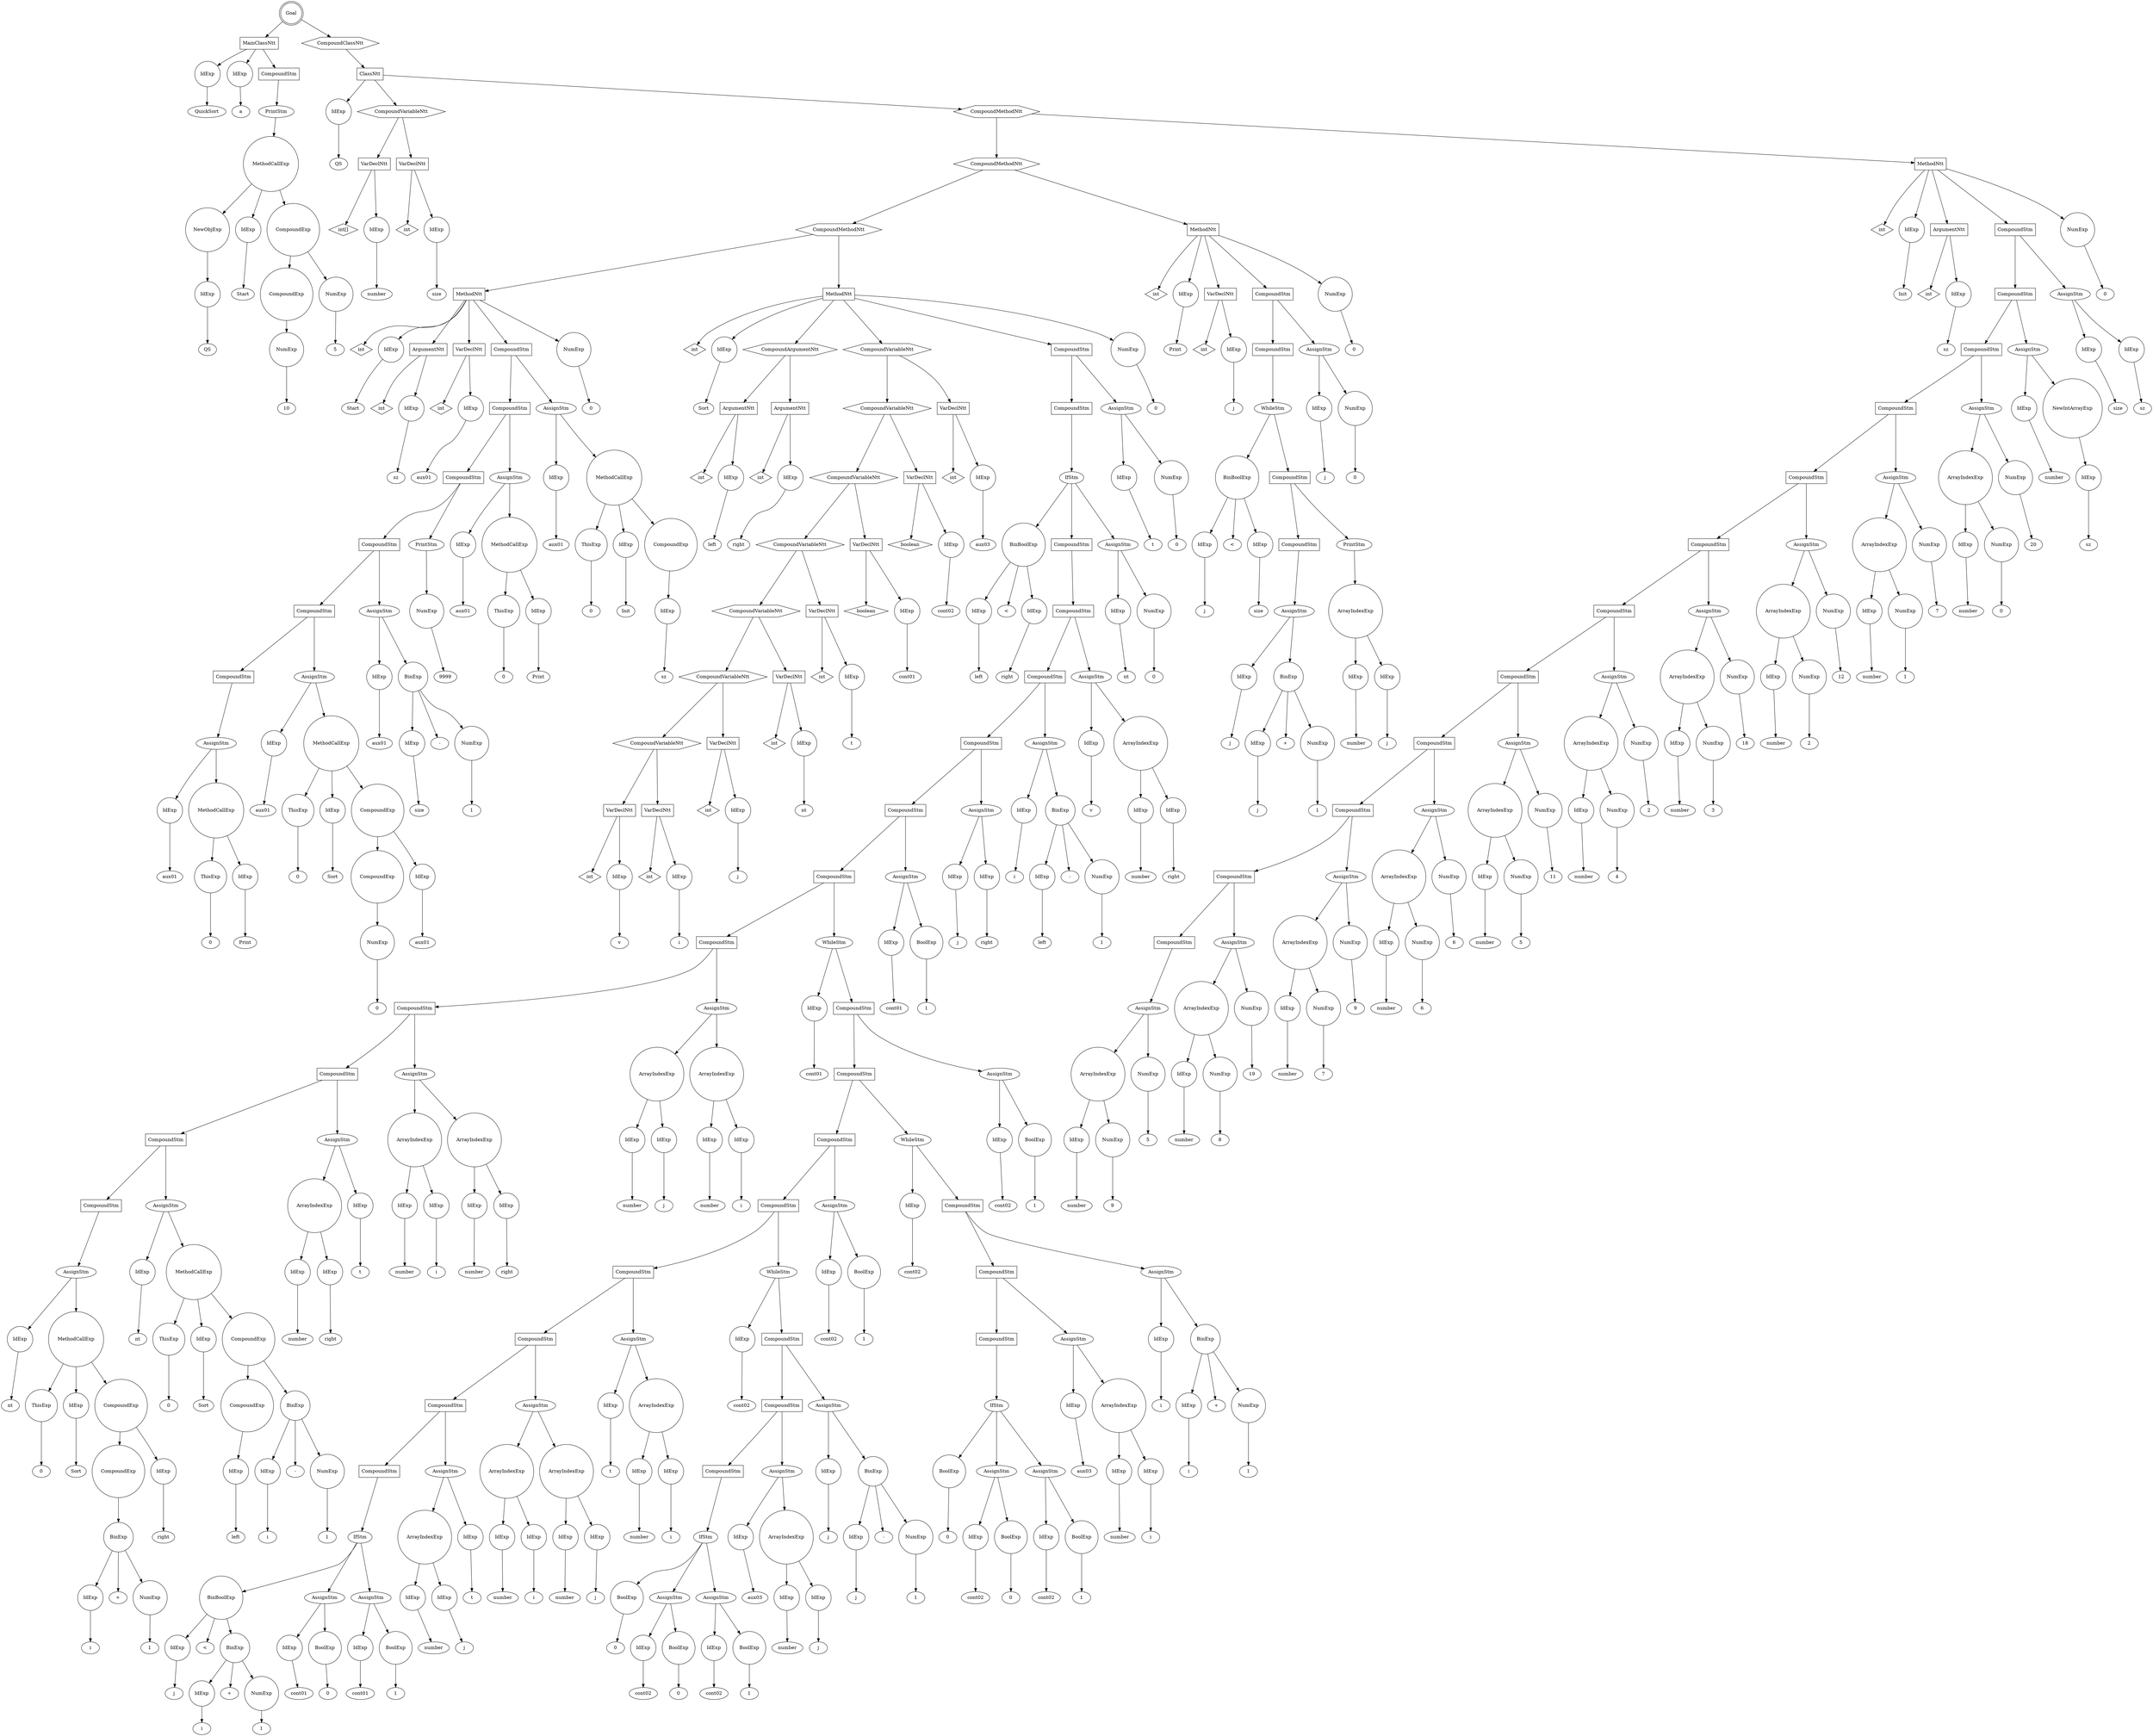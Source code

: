 digraph my_graph {
-1261416320;
-1261416320[label = "Goal", shape = "doublecircle"];
-1261416320->-1261434608;
-1261434608[label = "MainClassNtt", shape = "box"];
-1261434608->-1261434080
-1261434080[label = "IdExp", shape = "circle"];
-1261434080->-1261434064;
-1261434064[label = "QuickSort"];
-1261434608->-1261434128
-1261434128[label = "IdExp", shape = "circle"];
-1261434128->-1261434112;
-1261434112[label = "a"];
-1261434608->-1261434560;
-1261434560[label = "CompoundStm", shape = "polygon"];
-1261434560->-1259338736;
-1259338736[label = "PrintStm", shape = "ellipse"];
-1259338736->-1261434512
-1261434512[label = "MethodCallExp", shape = "circle"];
-1261434512->-1261434224
-1261434224[label = "NewObjExp", shape = "circle"];
-1261434224->-1261434176
-1261434176[label = "IdExp", shape = "circle"];
-1261434176->-1261434160;
-1261434160[label = "QS"];
-1261434512->-1261434272
-1261434272[label = "IdExp", shape = "circle"];
-1261434272->-1261434256;
-1261434256[label = "Start"];
-1261434512->-1261434464;
-1261434464[label = "CompoundExp", shape = "circle"];
-1261434464->-1261434368;
-1261434368[label = "CompoundExp", shape = "circle"];
-1261434368->-1261434320
-1261434320[label = "NumExp", shape = "circle"];
-1261434320->-1261434304;
-1261434304[label = "10"];
-1261434464->-1261434416
-1261434416[label = "NumExp", shape = "circle"];
-1261434416->-1261434400;
-1261434400[label = "5"];
-1261416320->-1261416272;
-1261416272[label = "CompoundClassNtt", shape = "hexagon"];
-1261416272->-1261416224;
-1261416224[label = "ClassNtt", shape = "box"];
-1261416224->-1261434656
-1261434656[label = "IdExp", shape = "circle"];
-1261434656->-1261434640;
-1261434640[label = "QS"];
-1261416224->-1261435040;
-1261435040[label = "CompoundVariableNtt", shape = "hexagon"];
-1261435040->-1261434800;
-1261434800[label = "VarDeclNtt", shape = "box"];
-1261434800->-1261434704;
-1261434704[label = "int[]", shape = "diamond" ];
-1261434800->-1261434752
-1261434752[label = "IdExp", shape = "circle"];
-1261434752->-1261434736;
-1261434736[label = "number"];
-1261435040->-1261434992;
-1261434992[label = "VarDeclNtt", shape = "box"];
-1261434992->-1261434896;
-1261434896[label = "int", shape = "diamond" ];
-1261434992->-1261434944
-1261434944[label = "IdExp", shape = "circle"];
-1261434944->-1261434928;
-1261434928[label = "size"];
-1261416224->-1261416176;
-1261416176[label = "CompoundMethodNtt", shape = "hexagon"];
-1261416176->-1261418624;
-1261418624[label = "CompoundMethodNtt", shape = "hexagon"];
-1261418624->-1261423472;
-1261423472[label = "CompoundMethodNtt", shape = "hexagon"];
-1261423472->-1250949680;
-1250949680[label = "MethodNtt", shape = "box"];
-1250949680->-1261435088;
-1261435088[label = "int", shape = "diamond" ];
-1250949680->-1261435136
-1261435136[label = "IdExp", shape = "circle"];
-1261435136->-1261435120;
-1261435120[label = "Start"];
-1250949680->-1261435280;
-1261435280[label = "ArgumentNtt", shape = "box"];
-1261435280->-1261435184;
-1261435184[label = "int", shape = "diamond" ];
-1261435280->-1261435232
-1261435232[label = "IdExp", shape = "circle"];
-1261435232->-1261435216;
-1261435216[label = "sz"];
-1250949680->-1261435472;
-1261435472[label = "VarDeclNtt", shape = "box"];
-1261435472->-1261435376;
-1261435376[label = "int", shape = "diamond" ];
-1261435472->-1261435424
-1261435424[label = "IdExp", shape = "circle"];
-1261435424->-1261435408;
-1261435408[label = "aux01"];
-1250949680->-1261431200;
-1261431200[label = "CompoundStm", shape = "polygon"];
-1261431200->-1261431152;
-1261431152[label = "CompoundStm", shape = "polygon"];
-1261431152->-1261431104;
-1261431104[label = "CompoundStm", shape = "polygon"];
-1261431104->-1261431056;
-1261431056[label = "CompoundStm", shape = "polygon"];
-1261431056->-1261431008;
-1261431008[label = "CompoundStm", shape = "polygon"];
-1261431008->-1261430960;
-1261430960[label = "CompoundStm", shape = "polygon"];
-1261430960->-1261430912;
-1261430912[label = "AssignStm", shape = "ellipse"];
-1261430912->-1261436864
-1261436864[label = "IdExp", shape = "circle"];
-1261436864->-1261436848;
-1261436848[label = "aux01"];
-1261430912->-1261430864
-1261430864[label = "MethodCallExp", shape = "circle"];
-1261430864->-1261436912
-1261436912[label = "ThisExp", shape = "circle"];
-1261436912->-1261436896;
-1261436896[label = "0"];
-1261430864->-1261430816
-1261430816[label = "IdExp", shape = "circle"];
-1261430816->-1261430800;
-1261430800[label = "Print"];
-1261431008->-1261436816;
-1261436816[label = "AssignStm", shape = "ellipse"];
-1261436816->-1261436432
-1261436432[label = "IdExp", shape = "circle"];
-1261436432->-1261436416;
-1261436416[label = "aux01"];
-1261436816->-1261436768
-1261436768[label = "MethodCallExp", shape = "circle"];
-1261436768->-1261436480
-1261436480[label = "ThisExp", shape = "circle"];
-1261436480->-1261436464;
-1261436464[label = "0"];
-1261436768->-1261436528
-1261436528[label = "IdExp", shape = "circle"];
-1261436528->-1261436512;
-1261436512[label = "Sort"];
-1261436768->-1261436720;
-1261436720[label = "CompoundExp", shape = "circle"];
-1261436720->-1261436624;
-1261436624[label = "CompoundExp", shape = "circle"];
-1261436624->-1261436576
-1261436576[label = "NumExp", shape = "circle"];
-1261436576->-1261436560;
-1261436560[label = "0"];
-1261436720->-1261436672
-1261436672[label = "IdExp", shape = "circle"];
-1261436672->-1261436656;
-1261436656[label = "aux01"];
-1261431056->-1261436384;
-1261436384[label = "AssignStm", shape = "ellipse"];
-1261436384->-1261436192
-1261436192[label = "IdExp", shape = "circle"];
-1261436192->-1261436176;
-1261436176[label = "aux01"];
-1261436384->-1261436336;
-1261436336[label = "BinExp", shape = "circle"];
-1261436336->-1261436240
-1261436240[label = "IdExp", shape = "circle"];
-1261436240->-1261436224;
-1261436224[label = "size"];
-1261436336->-1261436312;
-1261436312[label = "-" ];
-1261436336->-1261436288
-1261436288[label = "NumExp", shape = "circle"];
-1261436288->-1261436272;
-1261436272[label = "1"];
-1261431104->-1259339472;
-1259339472[label = "PrintStm", shape = "ellipse"];
-1259339472->-1261436144
-1261436144[label = "NumExp", shape = "circle"];
-1261436144->-1261436128;
-1261436128[label = "9999"];
-1261431152->-1261436096;
-1261436096[label = "AssignStm", shape = "ellipse"];
-1261436096->-1261435904
-1261435904[label = "IdExp", shape = "circle"];
-1261435904->-1261435888;
-1261435888[label = "aux01"];
-1261436096->-1261436048
-1261436048[label = "MethodCallExp", shape = "circle"];
-1261436048->-1261435952
-1261435952[label = "ThisExp", shape = "circle"];
-1261435952->-1261435936;
-1261435936[label = "0"];
-1261436048->-1261436000
-1261436000[label = "IdExp", shape = "circle"];
-1261436000->-1261435984;
-1261435984[label = "Print"];
-1261431200->-1261435856;
-1261435856[label = "AssignStm", shape = "ellipse"];
-1261435856->-1261435568
-1261435568[label = "IdExp", shape = "circle"];
-1261435568->-1261435552;
-1261435552[label = "aux01"];
-1261435856->-1261435808
-1261435808[label = "MethodCallExp", shape = "circle"];
-1261435808->-1261435616
-1261435616[label = "ThisExp", shape = "circle"];
-1261435616->-1261435600;
-1261435600[label = "0"];
-1261435808->-1261435664
-1261435664[label = "IdExp", shape = "circle"];
-1261435664->-1261435648;
-1261435648[label = "Init"];
-1261435808->-1261435760;
-1261435760[label = "CompoundExp", shape = "circle"];
-1261435760->-1261435712
-1261435712[label = "IdExp", shape = "circle"];
-1261435712->-1261435696;
-1261435696[label = "sz"];
-1250949680->-1261431248
-1261431248[label = "NumExp", shape = "circle"];
-1261431248->-1261431232;
-1261431232[label = "0"];
-1261423472->-1250950384;
-1250950384[label = "MethodNtt", shape = "box"];
-1250950384->-1261431344;
-1261431344[label = "int", shape = "diamond" ];
-1250950384->-1261431392
-1261431392[label = "IdExp", shape = "circle"];
-1261431392->-1261431376;
-1261431376[label = "Sort"];
-1250950384->-1261431776;
-1261431776[label = "CompoundArgumentNtt", shape = "hexagon"];
-1261431776->-1261431536;
-1261431536[label = "ArgumentNtt", shape = "box"];
-1261431536->-1261431440;
-1261431440[label = "int", shape = "diamond" ];
-1261431536->-1261431488
-1261431488[label = "IdExp", shape = "circle"];
-1261431488->-1261431472;
-1261431472[label = "left"];
-1261431776->-1261431728;
-1261431728[label = "ArgumentNtt", shape = "box"];
-1261431728->-1261431632;
-1261431632[label = "int", shape = "diamond" ];
-1261431728->-1261431680
-1261431680[label = "IdExp", shape = "circle"];
-1261431680->-1261431664;
-1261431664[label = "right"];
-1250950384->-1261433312;
-1261433312[label = "CompoundVariableNtt", shape = "hexagon"];
-1261433312->-1261433120;
-1261433120[label = "CompoundVariableNtt", shape = "hexagon"];
-1261433120->-1261432928;
-1261432928[label = "CompoundVariableNtt", shape = "hexagon"];
-1261432928->-1261432736;
-1261432736[label = "CompoundVariableNtt", shape = "hexagon"];
-1261432736->-1261432544;
-1261432544[label = "CompoundVariableNtt", shape = "hexagon"];
-1261432544->-1261432352;
-1261432352[label = "CompoundVariableNtt", shape = "hexagon"];
-1261432352->-1261432160;
-1261432160[label = "CompoundVariableNtt", shape = "hexagon"];
-1261432160->-1261431920;
-1261431920[label = "VarDeclNtt", shape = "box"];
-1261431920->-1261431824;
-1261431824[label = "int", shape = "diamond" ];
-1261431920->-1261431872
-1261431872[label = "IdExp", shape = "circle"];
-1261431872->-1261431856;
-1261431856[label = "v"];
-1261432160->-1261432112;
-1261432112[label = "VarDeclNtt", shape = "box"];
-1261432112->-1261432016;
-1261432016[label = "int", shape = "diamond" ];
-1261432112->-1261432064
-1261432064[label = "IdExp", shape = "circle"];
-1261432064->-1261432048;
-1261432048[label = "i"];
-1261432352->-1261432304;
-1261432304[label = "VarDeclNtt", shape = "box"];
-1261432304->-1261432208;
-1261432208[label = "int", shape = "diamond" ];
-1261432304->-1261432256
-1261432256[label = "IdExp", shape = "circle"];
-1261432256->-1261432240;
-1261432240[label = "j"];
-1261432544->-1261432496;
-1261432496[label = "VarDeclNtt", shape = "box"];
-1261432496->-1261432400;
-1261432400[label = "int", shape = "diamond" ];
-1261432496->-1261432448
-1261432448[label = "IdExp", shape = "circle"];
-1261432448->-1261432432;
-1261432432[label = "nt"];
-1261432736->-1261432688;
-1261432688[label = "VarDeclNtt", shape = "box"];
-1261432688->-1261432592;
-1261432592[label = "int", shape = "diamond" ];
-1261432688->-1261432640
-1261432640[label = "IdExp", shape = "circle"];
-1261432640->-1261432624;
-1261432624[label = "t"];
-1261432928->-1261432880;
-1261432880[label = "VarDeclNtt", shape = "box"];
-1261432880->-1261432784;
-1261432784[label = "boolean", shape = "diamond" ];
-1261432880->-1261432832
-1261432832[label = "IdExp", shape = "circle"];
-1261432832->-1261432816;
-1261432816[label = "cont01"];
-1261433120->-1261433072;
-1261433072[label = "VarDeclNtt", shape = "box"];
-1261433072->-1261432976;
-1261432976[label = "boolean", shape = "diamond" ];
-1261433072->-1261433024
-1261433024[label = "IdExp", shape = "circle"];
-1261433024->-1261433008;
-1261433008[label = "cont02"];
-1261433312->-1261433264;
-1261433264[label = "VarDeclNtt", shape = "box"];
-1261433264->-1261433168;
-1261433168[label = "int", shape = "diamond" ];
-1261433264->-1261433216
-1261433216[label = "IdExp", shape = "circle"];
-1261433216->-1261433200;
-1261433200[label = "aux03"];
-1250950384->-1261423376;
-1261423376[label = "CompoundStm", shape = "polygon"];
-1261423376->-1261423328;
-1261423328[label = "CompoundStm", shape = "polygon"];
-1261423328->-1261423280;
-1261423280[label = "IfStm", shape = "ellipse"];
-1261423280->-1261433600;
-1261433600[label = "BinBoolExp", shape = "circle"];
-1261433600->-1261433504
-1261433504[label = "IdExp", shape = "circle"];
-1261433504->-1261433488;
-1261433488[label = "left"];
-1261433600->-1261433576;
-1261433576[label = "<" ];
-1261433600->-1261433552
-1261433552[label = "IdExp", shape = "circle"];
-1261433552->-1261433536;
-1261433536[label = "right"];
-1261423280->-1261423088;
-1261423088[label = "CompoundStm", shape = "polygon"];
-1261423088->-1261423040;
-1261423040[label = "CompoundStm", shape = "polygon"];
-1261423040->-1261422992;
-1261422992[label = "CompoundStm", shape = "polygon"];
-1261422992->-1261422944;
-1261422944[label = "CompoundStm", shape = "polygon"];
-1261422944->-1261422896;
-1261422896[label = "CompoundStm", shape = "polygon"];
-1261422896->-1261422848;
-1261422848[label = "CompoundStm", shape = "polygon"];
-1261422848->-1261422800;
-1261422800[label = "CompoundStm", shape = "polygon"];
-1261422800->-1261422752;
-1261422752[label = "CompoundStm", shape = "polygon"];
-1261422752->-1261422704;
-1261422704[label = "CompoundStm", shape = "polygon"];
-1261422704->-1261422656;
-1261422656[label = "CompoundStm", shape = "polygon"];
-1261422656->-1261422608;
-1261422608[label = "CompoundStm", shape = "polygon"];
-1261422608->-1261422560;
-1261422560[label = "AssignStm", shape = "ellipse"];
-1261422560->-1261422080
-1261422080[label = "IdExp", shape = "circle"];
-1261422080->-1261422064;
-1261422064[label = "nt"];
-1261422560->-1261422512
-1261422512[label = "MethodCallExp", shape = "circle"];
-1261422512->-1261422128
-1261422128[label = "ThisExp", shape = "circle"];
-1261422128->-1261422112;
-1261422112[label = "0"];
-1261422512->-1261422176
-1261422176[label = "IdExp", shape = "circle"];
-1261422176->-1261422160;
-1261422160[label = "Sort"];
-1261422512->-1261422464;
-1261422464[label = "CompoundExp", shape = "circle"];
-1261422464->-1261422368;
-1261422368[label = "CompoundExp", shape = "circle"];
-1261422368->-1261422320;
-1261422320[label = "BinExp", shape = "circle"];
-1261422320->-1261422224
-1261422224[label = "IdExp", shape = "circle"];
-1261422224->-1261422208;
-1261422208[label = "i"];
-1261422320->-1261422296;
-1261422296[label = "+" ];
-1261422320->-1261422272
-1261422272[label = "NumExp", shape = "circle"];
-1261422272->-1261422256;
-1261422256[label = "1"];
-1261422464->-1261422416
-1261422416[label = "IdExp", shape = "circle"];
-1261422416->-1261422400;
-1261422400[label = "right"];
-1261422656->-1261422032;
-1261422032[label = "AssignStm", shape = "ellipse"];
-1261422032->-1261427696
-1261427696[label = "IdExp", shape = "circle"];
-1261427696->-1261427680;
-1261427680[label = "nt"];
-1261422032->-1261421984
-1261421984[label = "MethodCallExp", shape = "circle"];
-1261421984->-1261421600
-1261421600[label = "ThisExp", shape = "circle"];
-1261421600->-1261421584;
-1261421584[label = "0"];
-1261421984->-1261421648
-1261421648[label = "IdExp", shape = "circle"];
-1261421648->-1261421632;
-1261421632[label = "Sort"];
-1261421984->-1261421936;
-1261421936[label = "CompoundExp", shape = "circle"];
-1261421936->-1261421744;
-1261421744[label = "CompoundExp", shape = "circle"];
-1261421744->-1261421696
-1261421696[label = "IdExp", shape = "circle"];
-1261421696->-1261421680;
-1261421680[label = "left"];
-1261421936->-1261421888;
-1261421888[label = "BinExp", shape = "circle"];
-1261421888->-1261421792
-1261421792[label = "IdExp", shape = "circle"];
-1261421792->-1261421776;
-1261421776[label = "i"];
-1261421888->-1261421864;
-1261421864[label = "-" ];
-1261421888->-1261421840
-1261421840[label = "NumExp", shape = "circle"];
-1261421840->-1261421824;
-1261421824[label = "1"];
-1261422704->-1261427648;
-1261427648[label = "AssignStm", shape = "ellipse"];
-1261427648->-1261427552
-1261427552[label = "ArrayIndexExp", shape = "circle"];
-1261427552->-1261427456
-1261427456[label = "IdExp", shape = "circle"];
-1261427456->-1261427440;
-1261427440[label = "number"];
-1261427552->-1261427504
-1261427504[label = "IdExp", shape = "circle"];
-1261427504->-1261427488;
-1261427488[label = "right"];
-1261427648->-1261427600
-1261427600[label = "IdExp", shape = "circle"];
-1261427600->-1261427584;
-1261427584[label = "t"];
-1261422752->-1261427408;
-1261427408[label = "AssignStm", shape = "ellipse"];
-1261427408->-1261427216
-1261427216[label = "ArrayIndexExp", shape = "circle"];
-1261427216->-1261427120
-1261427120[label = "IdExp", shape = "circle"];
-1261427120->-1261427104;
-1261427104[label = "number"];
-1261427216->-1261427168
-1261427168[label = "IdExp", shape = "circle"];
-1261427168->-1261427152;
-1261427152[label = "i"];
-1261427408->-1261427360
-1261427360[label = "ArrayIndexExp", shape = "circle"];
-1261427360->-1261427264
-1261427264[label = "IdExp", shape = "circle"];
-1261427264->-1261427248;
-1261427248[label = "number"];
-1261427360->-1261427312
-1261427312[label = "IdExp", shape = "circle"];
-1261427312->-1261427296;
-1261427296[label = "right"];
-1261422800->-1261427072;
-1261427072[label = "AssignStm", shape = "ellipse"];
-1261427072->-1261426880
-1261426880[label = "ArrayIndexExp", shape = "circle"];
-1261426880->-1261426784
-1261426784[label = "IdExp", shape = "circle"];
-1261426784->-1261426768;
-1261426768[label = "number"];
-1261426880->-1261426832
-1261426832[label = "IdExp", shape = "circle"];
-1261426832->-1261426816;
-1261426816[label = "j"];
-1261427072->-1261427024
-1261427024[label = "ArrayIndexExp", shape = "circle"];
-1261427024->-1261426928
-1261426928[label = "IdExp", shape = "circle"];
-1261426928->-1261426912;
-1261426912[label = "number"];
-1261427024->-1261426976
-1261426976[label = "IdExp", shape = "circle"];
-1261426976->-1261426960;
-1261426960[label = "i"];
-1261422848->-1261426736;
-1261426736[label = "WhileStm", shape = "ellipse"];
-1261426736->-1261428272
-1261428272[label = "IdExp", shape = "circle"];
-1261428272->-1261428256;
-1261428256[label = "cont01"];
-1261426736->-1261426688;
-1261426688[label = "CompoundStm", shape = "polygon"];
-1261426688->-1261426640;
-1261426640[label = "CompoundStm", shape = "polygon"];
-1261426640->-1261426592;
-1261426592[label = "CompoundStm", shape = "polygon"];
-1261426592->-1261426544;
-1261426544[label = "CompoundStm", shape = "polygon"];
-1261426544->-1261426496;
-1261426496[label = "CompoundStm", shape = "polygon"];
-1261426496->-1261426448;
-1261426448[label = "CompoundStm", shape = "polygon"];
-1261426448->-1261426400;
-1261426400[label = "CompoundStm", shape = "polygon"];
-1261426400->-1261426352;
-1261426352[label = "CompoundStm", shape = "polygon"];
-1261426352->-1261426304;
-1261426304[label = "IfStm", shape = "ellipse"];
-1261426304->-1261425968;
-1261425968[label = "BinBoolExp", shape = "circle"];
-1261425968->-1261425776
-1261425776[label = "IdExp", shape = "circle"];
-1261425776->-1261425760;
-1261425760[label = "j"];
-1261425968->-1261425944;
-1261425944[label = "<" ];
-1261425968->-1261425920;
-1261425920[label = "BinExp", shape = "circle"];
-1261425920->-1261425824
-1261425824[label = "IdExp", shape = "circle"];
-1261425824->-1261425808;
-1261425808[label = "i"];
-1261425920->-1261425896;
-1261425896[label = "+" ];
-1261425920->-1261425872
-1261425872[label = "NumExp", shape = "circle"];
-1261425872->-1261425856;
-1261425856[label = "1"];
-1261426304->-1261426112;
-1261426112[label = "AssignStm", shape = "ellipse"];
-1261426112->-1261426016
-1261426016[label = "IdExp", shape = "circle"];
-1261426016->-1261426000;
-1261426000[label = "cont01"];
-1261426112->-1261426064
-1261426064[label = "BoolExp", shape = "circle"];
-1261426064->-1261426048;
-1261426048[label = "0"];
-1261426304->-1261426256;
-1261426256[label = "AssignStm", shape = "ellipse"];
-1261426256->-1261426160
-1261426160[label = "IdExp", shape = "circle"];
-1261426160->-1261426144;
-1261426144[label = "cont01"];
-1261426256->-1261426208
-1261426208[label = "BoolExp", shape = "circle"];
-1261426208->-1261426192;
-1261426192[label = "1"];
-1261426400->-1261425728;
-1261425728[label = "AssignStm", shape = "ellipse"];
-1261425728->-1261425632
-1261425632[label = "ArrayIndexExp", shape = "circle"];
-1261425632->-1261425536
-1261425536[label = "IdExp", shape = "circle"];
-1261425536->-1261425520;
-1261425520[label = "number"];
-1261425632->-1261425584
-1261425584[label = "IdExp", shape = "circle"];
-1261425584->-1261425568;
-1261425568[label = "j"];
-1261425728->-1261425680
-1261425680[label = "IdExp", shape = "circle"];
-1261425680->-1261425664;
-1261425664[label = "t"];
-1261426448->-1261425488;
-1261425488[label = "AssignStm", shape = "ellipse"];
-1261425488->-1261425296
-1261425296[label = "ArrayIndexExp", shape = "circle"];
-1261425296->-1261425200
-1261425200[label = "IdExp", shape = "circle"];
-1261425200->-1261425184;
-1261425184[label = "number"];
-1261425296->-1261425248
-1261425248[label = "IdExp", shape = "circle"];
-1261425248->-1261425232;
-1261425232[label = "i"];
-1261425488->-1261425440
-1261425440[label = "ArrayIndexExp", shape = "circle"];
-1261425440->-1261425344
-1261425344[label = "IdExp", shape = "circle"];
-1261425344->-1261425328;
-1261425328[label = "number"];
-1261425440->-1261425392
-1261425392[label = "IdExp", shape = "circle"];
-1261425392->-1261425376;
-1261425376[label = "j"];
-1261426496->-1261425152;
-1261425152[label = "AssignStm", shape = "ellipse"];
-1261425152->-1261424960
-1261424960[label = "IdExp", shape = "circle"];
-1261424960->-1261424944;
-1261424944[label = "t"];
-1261425152->-1261425104
-1261425104[label = "ArrayIndexExp", shape = "circle"];
-1261425104->-1261425008
-1261425008[label = "IdExp", shape = "circle"];
-1261425008->-1261424992;
-1261424992[label = "number"];
-1261425104->-1261425056
-1261425056[label = "IdExp", shape = "circle"];
-1261425056->-1261425040;
-1261425040[label = "i"];
-1261426544->-1261424912;
-1261424912[label = "WhileStm", shape = "ellipse"];
-1261424912->-1261429856
-1261429856[label = "IdExp", shape = "circle"];
-1261429856->-1261429840;
-1261429840[label = "cont02"];
-1261424912->-1261424864;
-1261424864[label = "CompoundStm", shape = "polygon"];
-1261424864->-1261424816;
-1261424816[label = "CompoundStm", shape = "polygon"];
-1261424816->-1261424768;
-1261424768[label = "CompoundStm", shape = "polygon"];
-1261424768->-1261424720;
-1261424720[label = "IfStm", shape = "ellipse"];
-1261424720->-1261430528
-1261430528[label = "BoolExp", shape = "circle"];
-1261430528->-1261430512;
-1261430512[label = "0"];
-1261424720->-1261430672;
-1261430672[label = "AssignStm", shape = "ellipse"];
-1261430672->-1261430576
-1261430576[label = "IdExp", shape = "circle"];
-1261430576->-1261430560;
-1261430560[label = "cont02"];
-1261430672->-1261430624
-1261430624[label = "BoolExp", shape = "circle"];
-1261430624->-1261430608;
-1261430608[label = "0"];
-1261424720->-1261424672;
-1261424672[label = "AssignStm", shape = "ellipse"];
-1261424672->-1261430720
-1261430720[label = "IdExp", shape = "circle"];
-1261430720->-1261430704;
-1261430704[label = "cont02"];
-1261424672->-1261430768
-1261430768[label = "BoolExp", shape = "circle"];
-1261430768->-1261430752;
-1261430752[label = "1"];
-1261424816->-1261430336;
-1261430336[label = "AssignStm", shape = "ellipse"];
-1261430336->-1261430144
-1261430144[label = "IdExp", shape = "circle"];
-1261430144->-1261430128;
-1261430128[label = "aux03"];
-1261430336->-1261430288
-1261430288[label = "ArrayIndexExp", shape = "circle"];
-1261430288->-1261430192
-1261430192[label = "IdExp", shape = "circle"];
-1261430192->-1261430176;
-1261430176[label = "number"];
-1261430288->-1261430240
-1261430240[label = "IdExp", shape = "circle"];
-1261430240->-1261430224;
-1261430224[label = "j"];
-1261424864->-1261430096;
-1261430096[label = "AssignStm", shape = "ellipse"];
-1261430096->-1261429904
-1261429904[label = "IdExp", shape = "circle"];
-1261429904->-1261429888;
-1261429888[label = "j"];
-1261430096->-1261430048;
-1261430048[label = "BinExp", shape = "circle"];
-1261430048->-1261429952
-1261429952[label = "IdExp", shape = "circle"];
-1261429952->-1261429936;
-1261429936[label = "j"];
-1261430048->-1261430024;
-1261430024[label = "-" ];
-1261430048->-1261430000
-1261430000[label = "NumExp", shape = "circle"];
-1261430000->-1261429984;
-1261429984[label = "1"];
-1261426592->-1261429808;
-1261429808[label = "AssignStm", shape = "ellipse"];
-1261429808->-1261429712
-1261429712[label = "IdExp", shape = "circle"];
-1261429712->-1261429696;
-1261429696[label = "cont02"];
-1261429808->-1261429760
-1261429760[label = "BoolExp", shape = "circle"];
-1261429760->-1261429744;
-1261429744[label = "1"];
-1261426640->-1261429664;
-1261429664[label = "WhileStm", shape = "ellipse"];
-1261429664->-1261428464
-1261428464[label = "IdExp", shape = "circle"];
-1261428464->-1261428448;
-1261428448[label = "cont02"];
-1261429664->-1261429616;
-1261429616[label = "CompoundStm", shape = "polygon"];
-1261429616->-1261429568;
-1261429568[label = "CompoundStm", shape = "polygon"];
-1261429568->-1261429520;
-1261429520[label = "CompoundStm", shape = "polygon"];
-1261429520->-1261429472;
-1261429472[label = "IfStm", shape = "ellipse"];
-1261429472->-1261429136
-1261429136[label = "BoolExp", shape = "circle"];
-1261429136->-1261429120;
-1261429120[label = "0"];
-1261429472->-1261429280;
-1261429280[label = "AssignStm", shape = "ellipse"];
-1261429280->-1261429184
-1261429184[label = "IdExp", shape = "circle"];
-1261429184->-1261429168;
-1261429168[label = "cont02"];
-1261429280->-1261429232
-1261429232[label = "BoolExp", shape = "circle"];
-1261429232->-1261429216;
-1261429216[label = "0"];
-1261429472->-1261429424;
-1261429424[label = "AssignStm", shape = "ellipse"];
-1261429424->-1261429328
-1261429328[label = "IdExp", shape = "circle"];
-1261429328->-1261429312;
-1261429312[label = "cont02"];
-1261429424->-1261429376
-1261429376[label = "BoolExp", shape = "circle"];
-1261429376->-1261429360;
-1261429360[label = "1"];
-1261429568->-1261428944;
-1261428944[label = "AssignStm", shape = "ellipse"];
-1261428944->-1261428752
-1261428752[label = "IdExp", shape = "circle"];
-1261428752->-1261428736;
-1261428736[label = "aux03"];
-1261428944->-1261428896
-1261428896[label = "ArrayIndexExp", shape = "circle"];
-1261428896->-1261428800
-1261428800[label = "IdExp", shape = "circle"];
-1261428800->-1261428784;
-1261428784[label = "number"];
-1261428896->-1261428848
-1261428848[label = "IdExp", shape = "circle"];
-1261428848->-1261428832;
-1261428832[label = "i"];
-1261429616->-1261428704;
-1261428704[label = "AssignStm", shape = "ellipse"];
-1261428704->-1261428512
-1261428512[label = "IdExp", shape = "circle"];
-1261428512->-1261428496;
-1261428496[label = "i"];
-1261428704->-1261428656;
-1261428656[label = "BinExp", shape = "circle"];
-1261428656->-1261428560
-1261428560[label = "IdExp", shape = "circle"];
-1261428560->-1261428544;
-1261428544[label = "i"];
-1261428656->-1261428632;
-1261428632[label = "+" ];
-1261428656->-1261428608
-1261428608[label = "NumExp", shape = "circle"];
-1261428608->-1261428592;
-1261428592[label = "1"];
-1261426688->-1261428416;
-1261428416[label = "AssignStm", shape = "ellipse"];
-1261428416->-1261428320
-1261428320[label = "IdExp", shape = "circle"];
-1261428320->-1261428304;
-1261428304[label = "cont02"];
-1261428416->-1261428368
-1261428368[label = "BoolExp", shape = "circle"];
-1261428368->-1261428352;
-1261428352[label = "1"];
-1261422896->-1261428224;
-1261428224[label = "AssignStm", shape = "ellipse"];
-1261428224->-1261428128
-1261428128[label = "IdExp", shape = "circle"];
-1261428128->-1261428112;
-1261428112[label = "cont01"];
-1261428224->-1261428176
-1261428176[label = "BoolExp", shape = "circle"];
-1261428176->-1261428160;
-1261428160[label = "1"];
-1261422944->-1261428080;
-1261428080[label = "AssignStm", shape = "ellipse"];
-1261428080->-1261427984
-1261427984[label = "IdExp", shape = "circle"];
-1261427984->-1261427968;
-1261427968[label = "j"];
-1261428080->-1261428032
-1261428032[label = "IdExp", shape = "circle"];
-1261428032->-1261428016;
-1261428016[label = "right"];
-1261422992->-1261427936;
-1261427936[label = "AssignStm", shape = "ellipse"];
-1261427936->-1261427744
-1261427744[label = "IdExp", shape = "circle"];
-1261427744->-1261427728;
-1261427728[label = "i"];
-1261427936->-1261427888;
-1261427888[label = "BinExp", shape = "circle"];
-1261427888->-1261427792
-1261427792[label = "IdExp", shape = "circle"];
-1261427792->-1261427776;
-1261427776[label = "left"];
-1261427888->-1261427864;
-1261427864[label = "-" ];
-1261427888->-1261427840
-1261427840[label = "NumExp", shape = "circle"];
-1261427840->-1261427824;
-1261427824[label = "1"];
-1261423040->-1261433840;
-1261433840[label = "AssignStm", shape = "ellipse"];
-1261433840->-1261433648
-1261433648[label = "IdExp", shape = "circle"];
-1261433648->-1261433632;
-1261433632[label = "v"];
-1261433840->-1261433792
-1261433792[label = "ArrayIndexExp", shape = "circle"];
-1261433792->-1261433696
-1261433696[label = "IdExp", shape = "circle"];
-1261433696->-1261433680;
-1261433680[label = "number"];
-1261433792->-1261433744
-1261433744[label = "IdExp", shape = "circle"];
-1261433744->-1261433728;
-1261433728[label = "right"];
-1261423280->-1261423232;
-1261423232[label = "AssignStm", shape = "ellipse"];
-1261423232->-1261423136
-1261423136[label = "IdExp", shape = "circle"];
-1261423136->-1261423120;
-1261423120[label = "nt"];
-1261423232->-1261423184
-1261423184[label = "NumExp", shape = "circle"];
-1261423184->-1261423168;
-1261423168[label = "0"];
-1261423376->-1261433456;
-1261433456[label = "AssignStm", shape = "ellipse"];
-1261433456->-1261433360
-1261433360[label = "IdExp", shape = "circle"];
-1261433360->-1261433344;
-1261433344[label = "t"];
-1261433456->-1261433408
-1261433408[label = "NumExp", shape = "circle"];
-1261433408->-1261433392;
-1261433392[label = "0"];
-1250950384->-1261423424
-1261423424[label = "NumExp", shape = "circle"];
-1261423424->-1261423408;
-1261423408[label = "0"];
-1261418624->-1250950448;
-1250950448[label = "MethodNtt", shape = "box"];
-1250950448->-1261423520;
-1261423520[label = "int", shape = "diamond" ];
-1250950448->-1261423568
-1261423568[label = "IdExp", shape = "circle"];
-1261423568->-1261423552;
-1261423552[label = "Print"];
-1250950448->-1261423712;
-1261423712[label = "VarDeclNtt", shape = "box"];
-1261423712->-1261423616;
-1261423616[label = "int", shape = "diamond" ];
-1261423712->-1261423664
-1261423664[label = "IdExp", shape = "circle"];
-1261423664->-1261423648;
-1261423648[label = "j"];
-1250950448->-1261418528;
-1261418528[label = "CompoundStm", shape = "polygon"];
-1261418528->-1261424624;
-1261424624[label = "CompoundStm", shape = "polygon"];
-1261424624->-1261424576;
-1261424576[label = "WhileStm", shape = "ellipse"];
-1261424576->-1261424048;
-1261424048[label = "BinBoolExp", shape = "circle"];
-1261424048->-1261423952
-1261423952[label = "IdExp", shape = "circle"];
-1261423952->-1261423936;
-1261423936[label = "j"];
-1261424048->-1261424024;
-1261424024[label = "<" ];
-1261424048->-1261424000
-1261424000[label = "IdExp", shape = "circle"];
-1261424000->-1261423984;
-1261423984[label = "size"];
-1261424576->-1261424528;
-1261424528[label = "CompoundStm", shape = "polygon"];
-1261424528->-1261424480;
-1261424480[label = "CompoundStm", shape = "polygon"];
-1261424480->-1261424432;
-1261424432[label = "AssignStm", shape = "ellipse"];
-1261424432->-1261424240
-1261424240[label = "IdExp", shape = "circle"];
-1261424240->-1261424224;
-1261424224[label = "j"];
-1261424432->-1261424384;
-1261424384[label = "BinExp", shape = "circle"];
-1261424384->-1261424288
-1261424288[label = "IdExp", shape = "circle"];
-1261424288->-1261424272;
-1261424272[label = "j"];
-1261424384->-1261424360;
-1261424360[label = "+" ];
-1261424384->-1261424336
-1261424336[label = "NumExp", shape = "circle"];
-1261424336->-1261424320;
-1261424320[label = "1"];
-1261424528->-1259335056;
-1259335056[label = "PrintStm", shape = "ellipse"];
-1259335056->-1261424192
-1261424192[label = "ArrayIndexExp", shape = "circle"];
-1261424192->-1261424096
-1261424096[label = "IdExp", shape = "circle"];
-1261424096->-1261424080;
-1261424080[label = "number"];
-1261424192->-1261424144
-1261424144[label = "IdExp", shape = "circle"];
-1261424144->-1261424128;
-1261424128[label = "j"];
-1261418528->-1261423904;
-1261423904[label = "AssignStm", shape = "ellipse"];
-1261423904->-1261423808
-1261423808[label = "IdExp", shape = "circle"];
-1261423808->-1261423792;
-1261423792[label = "j"];
-1261423904->-1261423856
-1261423856[label = "NumExp", shape = "circle"];
-1261423856->-1261423840;
-1261423840[label = "0"];
-1250950448->-1261418576
-1261418576[label = "NumExp", shape = "circle"];
-1261418576->-1261418560;
-1261418560[label = "0"];
-1261416176->-1250950512;
-1250950512[label = "MethodNtt", shape = "box"];
-1250950512->-1261418672;
-1261418672[label = "int", shape = "diamond" ];
-1250950512->-1261418720
-1261418720[label = "IdExp", shape = "circle"];
-1261418720->-1261418704;
-1261418704[label = "Init"];
-1250950512->-1261418864;
-1261418864[label = "ArgumentNtt", shape = "box"];
-1261418864->-1261418768;
-1261418768[label = "int", shape = "diamond" ];
-1261418864->-1261418816
-1261418816[label = "IdExp", shape = "circle"];
-1261418816->-1261418800;
-1261418800[label = "sz"];
-1250950512->-1261416080;
-1261416080[label = "CompoundStm", shape = "polygon"];
-1261416080->-1261416032;
-1261416032[label = "CompoundStm", shape = "polygon"];
-1261416032->-1261415984;
-1261415984[label = "CompoundStm", shape = "polygon"];
-1261415984->-1261415936;
-1261415936[label = "CompoundStm", shape = "polygon"];
-1261415936->-1261415888;
-1261415888[label = "CompoundStm", shape = "polygon"];
-1261415888->-1261415840;
-1261415840[label = "CompoundStm", shape = "polygon"];
-1261415840->-1261415792;
-1261415792[label = "CompoundStm", shape = "polygon"];
-1261415792->-1261415744;
-1261415744[label = "CompoundStm", shape = "polygon"];
-1261415744->-1261415696;
-1261415696[label = "CompoundStm", shape = "polygon"];
-1261415696->-1261415648;
-1261415648[label = "CompoundStm", shape = "polygon"];
-1261415648->-1261415600;
-1261415600[label = "CompoundStm", shape = "polygon"];
-1261415600->-1261415552;
-1261415552[label = "CompoundStm", shape = "polygon"];
-1261415552->-1261415504;
-1261415504[label = "AssignStm", shape = "ellipse"];
-1261415504->-1261421552
-1261421552[label = "ArrayIndexExp", shape = "circle"];
-1261421552->-1261421456
-1261421456[label = "IdExp", shape = "circle"];
-1261421456->-1261421440;
-1261421440[label = "number"];
-1261421552->-1261421504
-1261421504[label = "NumExp", shape = "circle"];
-1261421504->-1261421488;
-1261421488[label = "9"];
-1261415504->-1261415456
-1261415456[label = "NumExp", shape = "circle"];
-1261415456->-1261415440;
-1261415440[label = "5"];
-1261415600->-1261421408;
-1261421408[label = "AssignStm", shape = "ellipse"];
-1261421408->-1261421312
-1261421312[label = "ArrayIndexExp", shape = "circle"];
-1261421312->-1261421216
-1261421216[label = "IdExp", shape = "circle"];
-1261421216->-1261421200;
-1261421200[label = "number"];
-1261421312->-1261421264
-1261421264[label = "NumExp", shape = "circle"];
-1261421264->-1261421248;
-1261421248[label = "8"];
-1261421408->-1261421360
-1261421360[label = "NumExp", shape = "circle"];
-1261421360->-1261421344;
-1261421344[label = "19"];
-1261415648->-1261421168;
-1261421168[label = "AssignStm", shape = "ellipse"];
-1261421168->-1261421072
-1261421072[label = "ArrayIndexExp", shape = "circle"];
-1261421072->-1261420976
-1261420976[label = "IdExp", shape = "circle"];
-1261420976->-1261420960;
-1261420960[label = "number"];
-1261421072->-1261421024
-1261421024[label = "NumExp", shape = "circle"];
-1261421024->-1261421008;
-1261421008[label = "7"];
-1261421168->-1261421120
-1261421120[label = "NumExp", shape = "circle"];
-1261421120->-1261421104;
-1261421104[label = "9"];
-1261415696->-1261420928;
-1261420928[label = "AssignStm", shape = "ellipse"];
-1261420928->-1261420832
-1261420832[label = "ArrayIndexExp", shape = "circle"];
-1261420832->-1261420736
-1261420736[label = "IdExp", shape = "circle"];
-1261420736->-1261420720;
-1261420720[label = "number"];
-1261420832->-1261420784
-1261420784[label = "NumExp", shape = "circle"];
-1261420784->-1261420768;
-1261420768[label = "6"];
-1261420928->-1261420880
-1261420880[label = "NumExp", shape = "circle"];
-1261420880->-1261420864;
-1261420864[label = "6"];
-1261415744->-1261420688;
-1261420688[label = "AssignStm", shape = "ellipse"];
-1261420688->-1261420592
-1261420592[label = "ArrayIndexExp", shape = "circle"];
-1261420592->-1261420496
-1261420496[label = "IdExp", shape = "circle"];
-1261420496->-1261420480;
-1261420480[label = "number"];
-1261420592->-1261420544
-1261420544[label = "NumExp", shape = "circle"];
-1261420544->-1261420528;
-1261420528[label = "5"];
-1261420688->-1261420640
-1261420640[label = "NumExp", shape = "circle"];
-1261420640->-1261420624;
-1261420624[label = "11"];
-1261415792->-1261420448;
-1261420448[label = "AssignStm", shape = "ellipse"];
-1261420448->-1261420352
-1261420352[label = "ArrayIndexExp", shape = "circle"];
-1261420352->-1261420256
-1261420256[label = "IdExp", shape = "circle"];
-1261420256->-1261420240;
-1261420240[label = "number"];
-1261420352->-1261420304
-1261420304[label = "NumExp", shape = "circle"];
-1261420304->-1261420288;
-1261420288[label = "4"];
-1261420448->-1261420400
-1261420400[label = "NumExp", shape = "circle"];
-1261420400->-1261420384;
-1261420384[label = "2"];
-1261415840->-1261420208;
-1261420208[label = "AssignStm", shape = "ellipse"];
-1261420208->-1261420112
-1261420112[label = "ArrayIndexExp", shape = "circle"];
-1261420112->-1261420016
-1261420016[label = "IdExp", shape = "circle"];
-1261420016->-1261420000;
-1261420000[label = "number"];
-1261420112->-1261420064
-1261420064[label = "NumExp", shape = "circle"];
-1261420064->-1261420048;
-1261420048[label = "3"];
-1261420208->-1261420160
-1261420160[label = "NumExp", shape = "circle"];
-1261420160->-1261420144;
-1261420144[label = "18"];
-1261415888->-1261419968;
-1261419968[label = "AssignStm", shape = "ellipse"];
-1261419968->-1261419872
-1261419872[label = "ArrayIndexExp", shape = "circle"];
-1261419872->-1261419776
-1261419776[label = "IdExp", shape = "circle"];
-1261419776->-1261419760;
-1261419760[label = "number"];
-1261419872->-1261419824
-1261419824[label = "NumExp", shape = "circle"];
-1261419824->-1261419808;
-1261419808[label = "2"];
-1261419968->-1261419920
-1261419920[label = "NumExp", shape = "circle"];
-1261419920->-1261419904;
-1261419904[label = "12"];
-1261415936->-1261419728;
-1261419728[label = "AssignStm", shape = "ellipse"];
-1261419728->-1261419632
-1261419632[label = "ArrayIndexExp", shape = "circle"];
-1261419632->-1261419536
-1261419536[label = "IdExp", shape = "circle"];
-1261419536->-1261419520;
-1261419520[label = "number"];
-1261419632->-1261419584
-1261419584[label = "NumExp", shape = "circle"];
-1261419584->-1261419568;
-1261419568[label = "1"];
-1261419728->-1261419680
-1261419680[label = "NumExp", shape = "circle"];
-1261419680->-1261419664;
-1261419664[label = "7"];
-1261415984->-1261419488;
-1261419488[label = "AssignStm", shape = "ellipse"];
-1261419488->-1261419392
-1261419392[label = "ArrayIndexExp", shape = "circle"];
-1261419392->-1261419296
-1261419296[label = "IdExp", shape = "circle"];
-1261419296->-1261419280;
-1261419280[label = "number"];
-1261419392->-1261419344
-1261419344[label = "NumExp", shape = "circle"];
-1261419344->-1261419328;
-1261419328[label = "0"];
-1261419488->-1261419440
-1261419440[label = "NumExp", shape = "circle"];
-1261419440->-1261419424;
-1261419424[label = "20"];
-1261416032->-1261419248;
-1261419248[label = "AssignStm", shape = "ellipse"];
-1261419248->-1261419104
-1261419104[label = "IdExp", shape = "circle"];
-1261419104->-1261419088;
-1261419088[label = "number"];
-1261419248->-1261419200
-1261419200[label = "NewIntArrayExp", shape = "circle"];
-1261419200->-1261419152
-1261419152[label = "IdExp", shape = "circle"];
-1261419152->-1261419136;
-1261419136[label = "sz"];
-1261416080->-1261419056;
-1261419056[label = "AssignStm", shape = "ellipse"];
-1261419056->-1261418960
-1261418960[label = "IdExp", shape = "circle"];
-1261418960->-1261418944;
-1261418944[label = "size"];
-1261419056->-1261419008
-1261419008[label = "IdExp", shape = "circle"];
-1261419008->-1261418992;
-1261418992[label = "sz"];
-1250950512->-1261416128
-1261416128[label = "NumExp", shape = "circle"];
-1261416128->-1261416112;
-1261416112[label = "0"];

}